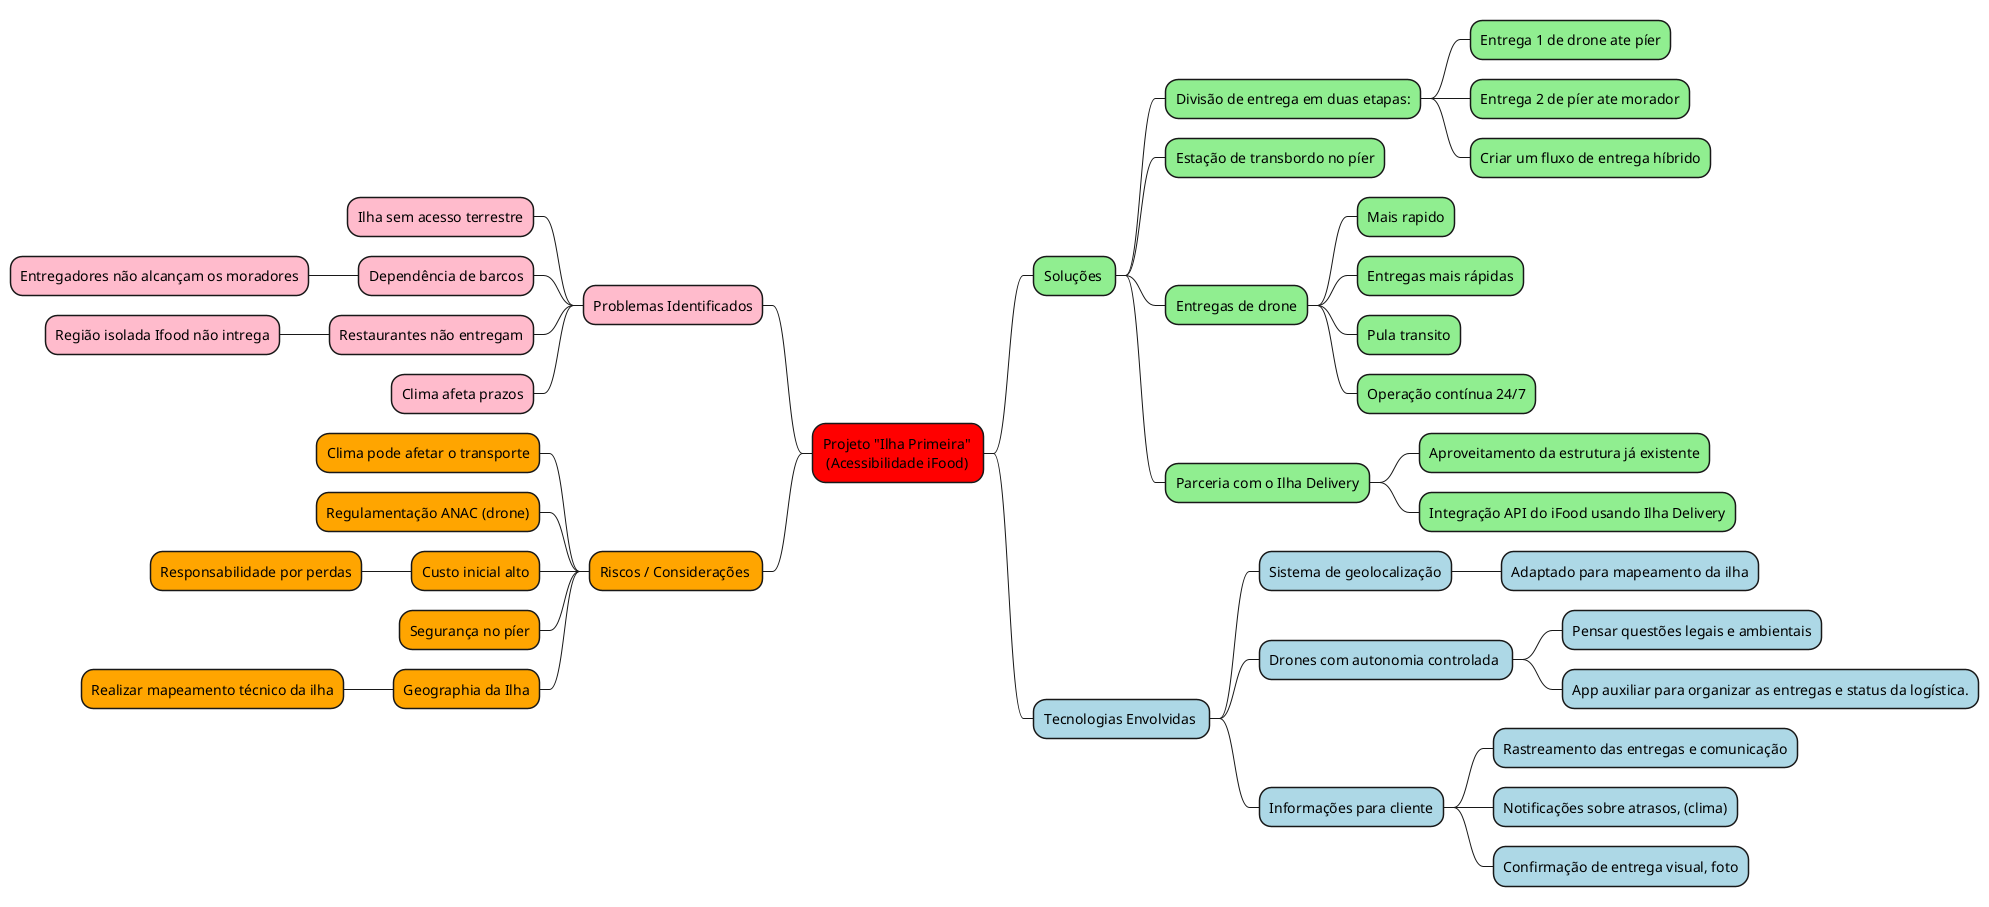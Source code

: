 @startmindmap

<style>
mindmapDiagram {
  .green {
    BackgroundColor lightgreen
  }
  .rose {
    BackgroundColor #FFBBCC
  }
  .red {
    BackgroundColor red
  }
  .blue {
    BackgroundColor lightblue
  }
  .orange {
    BackgroundColor orange
  }
}
</style>

* Projeto "Ilha Primeira" \n (Acessibilidade iFood)<<red>>


** Soluções <<green>>
***[#lightgreen] Divisão de entrega em duas etapas:
****[#lightgreen] Entrega 1 de drone ate píer
****[#lightgreen] Entrega 2 de píer ate morador
****[#lightgreen] Criar um fluxo de entrega híbrido
***[#lightgreen] Estação de transbordo no píer
***[#lightgreen] Entregas de drone
****[#lightgreen] Mais rapido
****[#lightgreen] Entregas mais rápidas
****[#lightgreen] Pula transito
****[#lightgreen] Operação contínua 24/7
***[#lightgreen] Parceria com o Ilha Delivery
****[#lightgreen] Aproveitamento da estrutura já existente
****[#lightgreen] Integração API do iFood usando Ilha Delivery

** Tecnologias Envolvidas <<blue>>
***[#lightblue] Sistema de geolocalização
****[#lightblue] Adaptado para mapeamento da ilha
***[#lightblue] Drones com autonomia controlada 
****[#lightblue] Pensar questões legais e ambientais
****[#lightblue] App auxiliar para organizar as entregas e status da logística.
***[#lightblue] Informações para cliente
****[#lightblue] Rastreamento das entregas e comunicação
****[#lightblue] Notificações sobre atrasos, (clima)
****[#lightblue] Confirmação de entrega visual, foto

left side

** Problemas Identificados<<rose>>
***[#FFBBCC] Ilha sem acesso terrestre
***[#FFBBCC] Dependência de barcos
****[#FFBBCC] Entregadores não alcançam os moradores
***[#FFBBCC] Restaurantes não entregam
****[#FFBBCC] Região isolada Ifood não intrega
***[#FFBBCC] Clima afeta prazos

** Riscos / Considerações <<Orange>>
***[#Orange] Clima pode afetar o transporte
***[#Orange] Regulamentação ANAC (drone)
***[#Orange] Custo inicial alto
****[#Orange] Responsabilidade por perdas
***[#Orange] Segurança no píer
***[#Orange] Geographia da Ilha
****[#Orange] Realizar mapeamento técnico da ilha




@endmindmap
